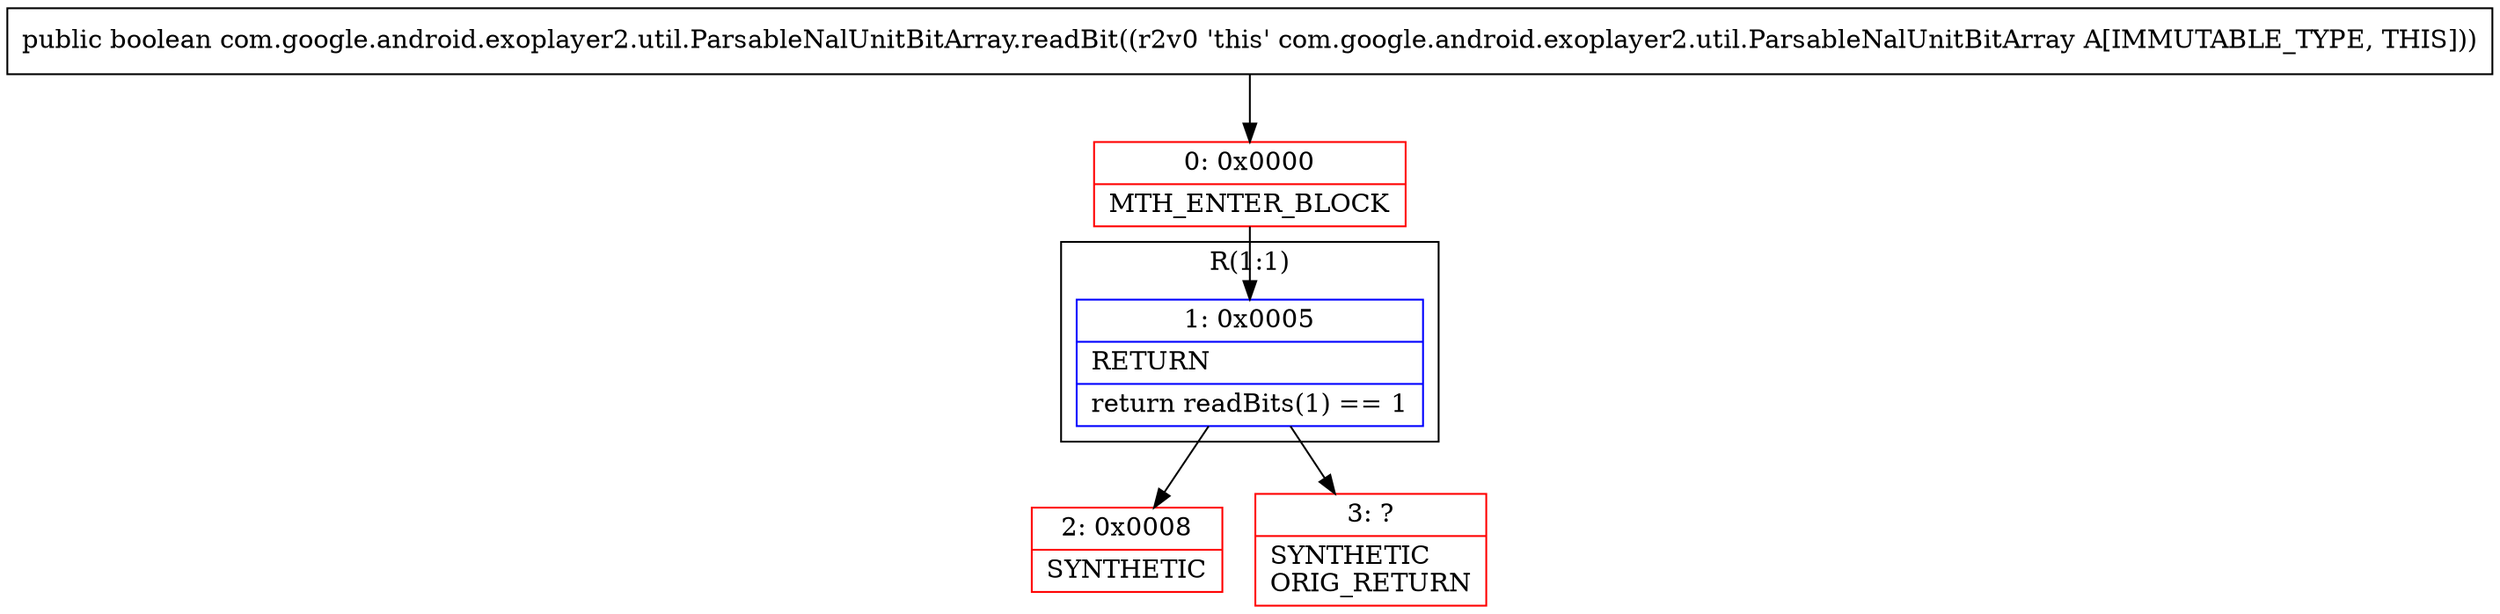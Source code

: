 digraph "CFG forcom.google.android.exoplayer2.util.ParsableNalUnitBitArray.readBit()Z" {
subgraph cluster_Region_2112372635 {
label = "R(1:1)";
node [shape=record,color=blue];
Node_1 [shape=record,label="{1\:\ 0x0005|RETURN\l|return readBits(1) == 1\l}"];
}
Node_0 [shape=record,color=red,label="{0\:\ 0x0000|MTH_ENTER_BLOCK\l}"];
Node_2 [shape=record,color=red,label="{2\:\ 0x0008|SYNTHETIC\l}"];
Node_3 [shape=record,color=red,label="{3\:\ ?|SYNTHETIC\lORIG_RETURN\l}"];
MethodNode[shape=record,label="{public boolean com.google.android.exoplayer2.util.ParsableNalUnitBitArray.readBit((r2v0 'this' com.google.android.exoplayer2.util.ParsableNalUnitBitArray A[IMMUTABLE_TYPE, THIS])) }"];
MethodNode -> Node_0;
Node_1 -> Node_2;
Node_1 -> Node_3;
Node_0 -> Node_1;
}

